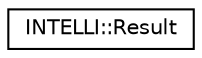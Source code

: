 digraph "Graphical Class Hierarchy"
{
 // LATEX_PDF_SIZE
  edge [fontname="Helvetica",fontsize="10",labelfontname="Helvetica",labelfontsize="10"];
  node [fontname="Helvetica",fontsize="10",shape=record];
  rankdir="LR";
  Node0 [label="INTELLI::Result",height=0.2,width=0.4,color="black", fillcolor="white", style="filled",URL="$classINTELLI_1_1Result.html",tooltip=" "];
}
